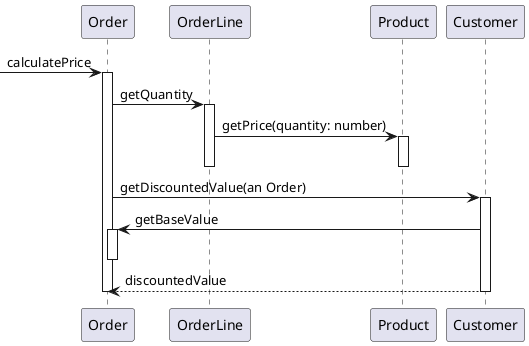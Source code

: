 @startuml

[-> Order: calculatePrice
activate Order
    Order -> OrderLine : getQuantity
        activate OrderLine
        OrderLine -> Product : getPrice(quantity: number)
            activate Product
            deactivate Product
        deactivate OrderLine
    Order -> Customer : getDiscountedValue(an Order)
        activate Customer
    Order <- Customer : getBaseValue
        activate Order
        deactivate Order
    Order <-- Customer : discountedValue
        deactivate Customer
deactivate Order

@enduml
